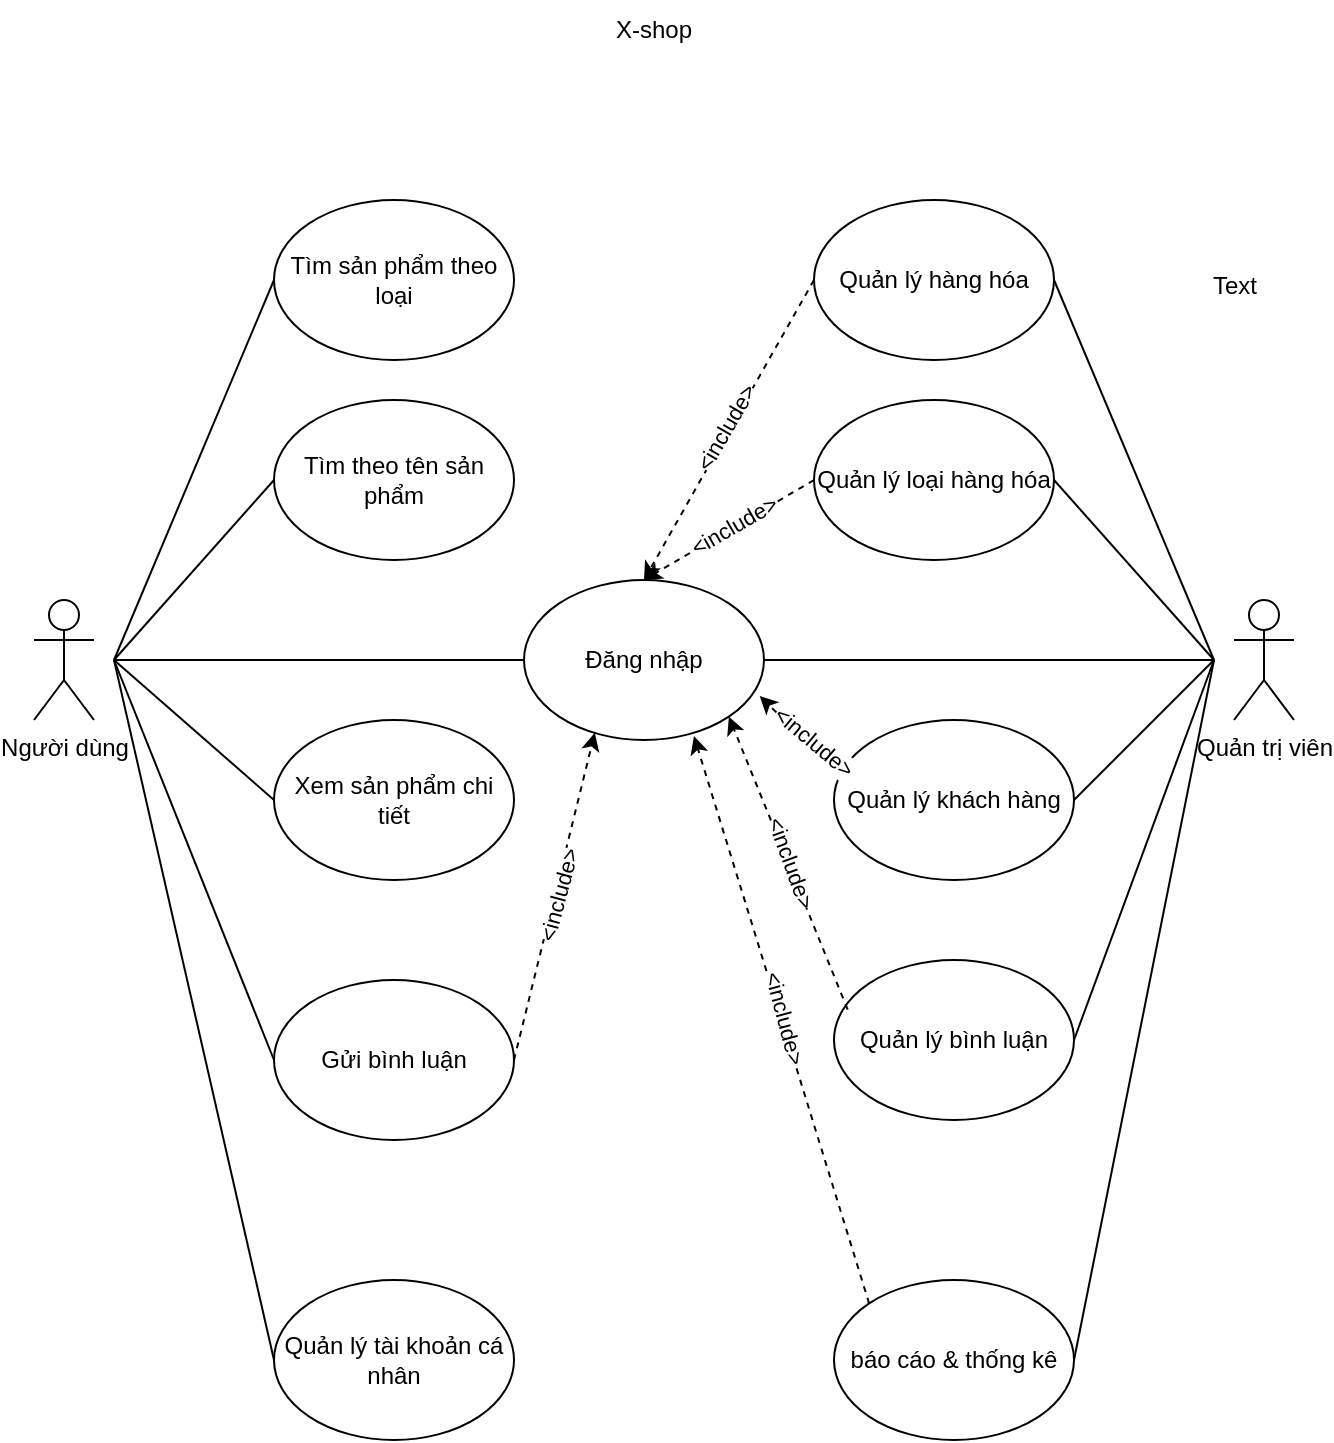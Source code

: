 <mxfile version="26.0.11">
  <diagram id="R2lEEEUBdFMjLlhIrx00" name="Page-1">
    <mxGraphModel grid="1" page="1" gridSize="10" guides="1" tooltips="1" connect="1" arrows="1" fold="1" pageScale="1" pageWidth="850" pageHeight="1100" math="0" shadow="0" extFonts="Permanent Marker^https://fonts.googleapis.com/css?family=Permanent+Marker">
      <root>
        <mxCell id="0" />
        <mxCell id="1" parent="0" />
        <mxCell id="zhuxX9mi0MUwkw6naFE8-4" value="Người dùng" style="shape=umlActor;verticalLabelPosition=bottom;verticalAlign=top;html=1;outlineConnect=0;" vertex="1" parent="1">
          <mxGeometry x="120" y="390" width="30" height="60" as="geometry" />
        </mxCell>
        <mxCell id="zhuxX9mi0MUwkw6naFE8-5" value="Quản trị viên" style="shape=umlActor;verticalLabelPosition=bottom;verticalAlign=top;html=1;outlineConnect=0;" vertex="1" parent="1">
          <mxGeometry x="720" y="390" width="30" height="60" as="geometry" />
        </mxCell>
        <mxCell id="zhuxX9mi0MUwkw6naFE8-6" value="Đăng nhập" style="ellipse;whiteSpace=wrap;html=1;" vertex="1" parent="1">
          <mxGeometry x="365" y="380" width="120" height="80" as="geometry" />
        </mxCell>
        <mxCell id="zhuxX9mi0MUwkw6naFE8-7" value="" style="endArrow=none;html=1;rounded=0;entryX=0;entryY=0.5;entryDx=0;entryDy=0;" edge="1" parent="1" target="zhuxX9mi0MUwkw6naFE8-6">
          <mxGeometry width="50" height="50" relative="1" as="geometry">
            <mxPoint x="160" y="420" as="sourcePoint" />
            <mxPoint x="430" y="400" as="targetPoint" />
          </mxGeometry>
        </mxCell>
        <mxCell id="zhuxX9mi0MUwkw6naFE8-8" value="" style="endArrow=none;html=1;rounded=0;entryX=1;entryY=0.5;entryDx=0;entryDy=0;" edge="1" parent="1" target="zhuxX9mi0MUwkw6naFE8-6">
          <mxGeometry width="50" height="50" relative="1" as="geometry">
            <mxPoint x="710" y="420" as="sourcePoint" />
            <mxPoint x="430" y="400" as="targetPoint" />
          </mxGeometry>
        </mxCell>
        <mxCell id="zhuxX9mi0MUwkw6naFE8-10" value="Tìm theo tên sản phẩm" style="ellipse;whiteSpace=wrap;html=1;" vertex="1" parent="1">
          <mxGeometry x="240" y="290" width="120" height="80" as="geometry" />
        </mxCell>
        <mxCell id="zhuxX9mi0MUwkw6naFE8-11" value="Tìm sản phẩm theo loại" style="ellipse;whiteSpace=wrap;html=1;" vertex="1" parent="1">
          <mxGeometry x="240" y="190" width="120" height="80" as="geometry" />
        </mxCell>
        <mxCell id="zhuxX9mi0MUwkw6naFE8-12" value="Quản lý tài khoản cá nhân" style="ellipse;whiteSpace=wrap;html=1;" vertex="1" parent="1">
          <mxGeometry x="240" y="730" width="120" height="80" as="geometry" />
        </mxCell>
        <mxCell id="zhuxX9mi0MUwkw6naFE8-13" value="Gửi bình luận" style="ellipse;whiteSpace=wrap;html=1;" vertex="1" parent="1">
          <mxGeometry x="240" y="580" width="120" height="80" as="geometry" />
        </mxCell>
        <mxCell id="zhuxX9mi0MUwkw6naFE8-14" value="Xem sản phẩm chi tiết" style="ellipse;whiteSpace=wrap;html=1;" vertex="1" parent="1">
          <mxGeometry x="240" y="450" width="120" height="80" as="geometry" />
        </mxCell>
        <mxCell id="zhuxX9mi0MUwkw6naFE8-15" value="Quản lý bình luận" style="ellipse;whiteSpace=wrap;html=1;" vertex="1" parent="1">
          <mxGeometry x="520" y="570" width="120" height="80" as="geometry" />
        </mxCell>
        <mxCell id="zhuxX9mi0MUwkw6naFE8-16" value="Quản lý khách hàng" style="ellipse;whiteSpace=wrap;html=1;" vertex="1" parent="1">
          <mxGeometry x="520" y="450" width="120" height="80" as="geometry" />
        </mxCell>
        <mxCell id="zhuxX9mi0MUwkw6naFE8-17" value="Quản lý loại hàng hóa" style="ellipse;whiteSpace=wrap;html=1;" vertex="1" parent="1">
          <mxGeometry x="510" y="290" width="120" height="80" as="geometry" />
        </mxCell>
        <mxCell id="zhuxX9mi0MUwkw6naFE8-18" value="Quản lý hàng hóa" style="ellipse;whiteSpace=wrap;html=1;" vertex="1" parent="1">
          <mxGeometry x="510" y="190" width="120" height="80" as="geometry" />
        </mxCell>
        <mxCell id="zhuxX9mi0MUwkw6naFE8-19" value="báo cáo &amp;amp; thống kê" style="ellipse;whiteSpace=wrap;html=1;" vertex="1" parent="1">
          <mxGeometry x="520" y="730" width="120" height="80" as="geometry" />
        </mxCell>
        <mxCell id="zhuxX9mi0MUwkw6naFE8-20" value="" style="endArrow=none;html=1;rounded=0;entryX=0;entryY=0.5;entryDx=0;entryDy=0;" edge="1" parent="1" target="zhuxX9mi0MUwkw6naFE8-14">
          <mxGeometry width="50" height="50" relative="1" as="geometry">
            <mxPoint x="160" y="420" as="sourcePoint" />
            <mxPoint x="430" y="500" as="targetPoint" />
          </mxGeometry>
        </mxCell>
        <mxCell id="zhuxX9mi0MUwkw6naFE8-21" value="" style="endArrow=none;html=1;rounded=0;entryX=0;entryY=0.5;entryDx=0;entryDy=0;" edge="1" parent="1" target="zhuxX9mi0MUwkw6naFE8-10">
          <mxGeometry width="50" height="50" relative="1" as="geometry">
            <mxPoint x="160" y="420" as="sourcePoint" />
            <mxPoint x="430" y="300" as="targetPoint" />
          </mxGeometry>
        </mxCell>
        <mxCell id="zhuxX9mi0MUwkw6naFE8-22" value="" style="endArrow=none;html=1;rounded=0;entryX=0;entryY=0.5;entryDx=0;entryDy=0;" edge="1" parent="1" target="zhuxX9mi0MUwkw6naFE8-11">
          <mxGeometry width="50" height="50" relative="1" as="geometry">
            <mxPoint x="160" y="420" as="sourcePoint" />
            <mxPoint x="430" y="300" as="targetPoint" />
          </mxGeometry>
        </mxCell>
        <mxCell id="zhuxX9mi0MUwkw6naFE8-23" value="" style="endArrow=none;html=1;rounded=0;exitX=1;exitY=0.5;exitDx=0;exitDy=0;" edge="1" parent="1" source="zhuxX9mi0MUwkw6naFE8-17">
          <mxGeometry width="50" height="50" relative="1" as="geometry">
            <mxPoint x="380" y="350" as="sourcePoint" />
            <mxPoint x="710" y="420" as="targetPoint" />
          </mxGeometry>
        </mxCell>
        <mxCell id="zhuxX9mi0MUwkw6naFE8-24" value="" style="endArrow=none;html=1;rounded=0;exitX=1;exitY=0.5;exitDx=0;exitDy=0;" edge="1" parent="1" source="zhuxX9mi0MUwkw6naFE8-18">
          <mxGeometry width="50" height="50" relative="1" as="geometry">
            <mxPoint x="380" y="350" as="sourcePoint" />
            <mxPoint x="710" y="420" as="targetPoint" />
          </mxGeometry>
        </mxCell>
        <mxCell id="zhuxX9mi0MUwkw6naFE8-25" value="" style="endArrow=none;html=1;rounded=0;exitX=0;exitY=0.5;exitDx=0;exitDy=0;" edge="1" parent="1" source="zhuxX9mi0MUwkw6naFE8-13">
          <mxGeometry width="50" height="50" relative="1" as="geometry">
            <mxPoint x="380" y="550" as="sourcePoint" />
            <mxPoint x="160" y="420" as="targetPoint" />
          </mxGeometry>
        </mxCell>
        <mxCell id="zhuxX9mi0MUwkw6naFE8-26" value="" style="endArrow=none;html=1;rounded=0;exitX=1;exitY=0.5;exitDx=0;exitDy=0;" edge="1" parent="1" source="zhuxX9mi0MUwkw6naFE8-16">
          <mxGeometry width="50" height="50" relative="1" as="geometry">
            <mxPoint x="380" y="550" as="sourcePoint" />
            <mxPoint x="710" y="420" as="targetPoint" />
          </mxGeometry>
        </mxCell>
        <mxCell id="zhuxX9mi0MUwkw6naFE8-27" value="" style="endArrow=none;html=1;rounded=0;exitX=0;exitY=0.5;exitDx=0;exitDy=0;" edge="1" parent="1" source="zhuxX9mi0MUwkw6naFE8-12">
          <mxGeometry width="50" height="50" relative="1" as="geometry">
            <mxPoint x="380" y="550" as="sourcePoint" />
            <mxPoint x="160" y="420" as="targetPoint" />
          </mxGeometry>
        </mxCell>
        <mxCell id="zhuxX9mi0MUwkw6naFE8-28" value="" style="endArrow=none;html=1;rounded=0;exitX=1;exitY=0.5;exitDx=0;exitDy=0;" edge="1" parent="1" source="zhuxX9mi0MUwkw6naFE8-19">
          <mxGeometry width="50" height="50" relative="1" as="geometry">
            <mxPoint x="380" y="550" as="sourcePoint" />
            <mxPoint x="710" y="420" as="targetPoint" />
          </mxGeometry>
        </mxCell>
        <mxCell id="zhuxX9mi0MUwkw6naFE8-29" value="" style="endArrow=none;html=1;rounded=0;exitX=1;exitY=0.5;exitDx=0;exitDy=0;" edge="1" parent="1" source="zhuxX9mi0MUwkw6naFE8-15">
          <mxGeometry width="50" height="50" relative="1" as="geometry">
            <mxPoint x="380" y="550" as="sourcePoint" />
            <mxPoint x="710" y="420" as="targetPoint" />
          </mxGeometry>
        </mxCell>
        <mxCell id="zhuxX9mi0MUwkw6naFE8-38" value="" style="endArrow=classic;html=1;rounded=0;exitX=0;exitY=0.5;exitDx=0;exitDy=0;entryX=0.5;entryY=0;entryDx=0;entryDy=0;jumpStyle=none;curved=0;dashed=1;" edge="1" parent="1" source="zhuxX9mi0MUwkw6naFE8-18" target="zhuxX9mi0MUwkw6naFE8-6">
          <mxGeometry relative="1" as="geometry">
            <mxPoint x="360" y="420" as="sourcePoint" />
            <mxPoint x="460" y="420" as="targetPoint" />
          </mxGeometry>
        </mxCell>
        <mxCell id="zhuxX9mi0MUwkw6naFE8-42" value="&amp;lt;include&amp;gt;" style="edgeLabel;html=1;align=center;verticalAlign=middle;resizable=0;points=[];rotation=-60;" connectable="0" vertex="1" parent="zhuxX9mi0MUwkw6naFE8-38">
          <mxGeometry x="0.003" y="-2" relative="1" as="geometry">
            <mxPoint as="offset" />
          </mxGeometry>
        </mxCell>
        <mxCell id="zhuxX9mi0MUwkw6naFE8-44" value="" style="endArrow=classic;html=1;rounded=0;exitX=0;exitY=0.5;exitDx=0;exitDy=0;entryX=0.5;entryY=0;entryDx=0;entryDy=0;jumpStyle=none;curved=0;dashed=1;" edge="1" parent="1" source="zhuxX9mi0MUwkw6naFE8-17" target="zhuxX9mi0MUwkw6naFE8-6">
          <mxGeometry relative="1" as="geometry">
            <mxPoint x="520" y="240" as="sourcePoint" />
            <mxPoint x="435" y="390" as="targetPoint" />
          </mxGeometry>
        </mxCell>
        <mxCell id="zhuxX9mi0MUwkw6naFE8-45" value="&amp;lt;include&amp;gt;" style="edgeLabel;html=1;align=center;verticalAlign=middle;resizable=0;points=[];rotation=-30;" connectable="0" vertex="1" parent="zhuxX9mi0MUwkw6naFE8-44">
          <mxGeometry x="0.003" y="-2" relative="1" as="geometry">
            <mxPoint x="3" as="offset" />
          </mxGeometry>
        </mxCell>
        <mxCell id="zhuxX9mi0MUwkw6naFE8-48" value="" style="endArrow=classic;html=1;rounded=0;exitX=1;exitY=0.5;exitDx=0;exitDy=0;entryX=0.295;entryY=0.955;entryDx=0;entryDy=0;jumpStyle=none;curved=0;dashed=1;entryPerimeter=0;" edge="1" parent="1" source="zhuxX9mi0MUwkw6naFE8-13" target="zhuxX9mi0MUwkw6naFE8-6">
          <mxGeometry relative="1" as="geometry">
            <mxPoint x="520" y="240" as="sourcePoint" />
            <mxPoint x="435" y="390" as="targetPoint" />
          </mxGeometry>
        </mxCell>
        <mxCell id="zhuxX9mi0MUwkw6naFE8-49" value="&amp;lt;include&amp;gt;" style="edgeLabel;html=1;align=center;verticalAlign=middle;resizable=0;points=[];rotation=-75;" connectable="0" vertex="1" parent="zhuxX9mi0MUwkw6naFE8-48">
          <mxGeometry x="0.003" y="-2" relative="1" as="geometry">
            <mxPoint as="offset" />
          </mxGeometry>
        </mxCell>
        <mxCell id="zhuxX9mi0MUwkw6naFE8-50" value="" style="endArrow=classic;html=1;rounded=0;exitX=0.01;exitY=0.32;exitDx=0;exitDy=0;entryX=0.982;entryY=0.725;entryDx=0;entryDy=0;jumpStyle=none;curved=0;dashed=1;entryPerimeter=0;exitPerimeter=0;" edge="1" parent="1" source="zhuxX9mi0MUwkw6naFE8-16" target="zhuxX9mi0MUwkw6naFE8-6">
          <mxGeometry relative="1" as="geometry">
            <mxPoint x="530" y="250" as="sourcePoint" />
            <mxPoint x="445" y="400" as="targetPoint" />
          </mxGeometry>
        </mxCell>
        <mxCell id="zhuxX9mi0MUwkw6naFE8-51" value="&amp;lt;include&amp;gt;" style="edgeLabel;html=1;align=center;verticalAlign=middle;resizable=0;points=[];rotation=40;" connectable="0" vertex="1" parent="zhuxX9mi0MUwkw6naFE8-50">
          <mxGeometry x="0.003" y="-2" relative="1" as="geometry">
            <mxPoint x="7" y="5" as="offset" />
          </mxGeometry>
        </mxCell>
        <mxCell id="zhuxX9mi0MUwkw6naFE8-53" value="" style="endArrow=classic;html=1;rounded=0;exitX=0.057;exitY=0.31;exitDx=0;exitDy=0;entryX=1;entryY=1;entryDx=0;entryDy=0;jumpStyle=none;curved=0;dashed=1;exitPerimeter=0;" edge="1" parent="1" source="zhuxX9mi0MUwkw6naFE8-15" target="zhuxX9mi0MUwkw6naFE8-6">
          <mxGeometry relative="1" as="geometry">
            <mxPoint x="540" y="260" as="sourcePoint" />
            <mxPoint x="455" y="410" as="targetPoint" />
          </mxGeometry>
        </mxCell>
        <mxCell id="zhuxX9mi0MUwkw6naFE8-54" value="&amp;lt;include&amp;gt;" style="edgeLabel;html=1;align=center;verticalAlign=middle;resizable=0;points=[];rotation=70;" connectable="0" vertex="1" parent="zhuxX9mi0MUwkw6naFE8-53">
          <mxGeometry x="0.003" y="-2" relative="1" as="geometry">
            <mxPoint as="offset" />
          </mxGeometry>
        </mxCell>
        <mxCell id="zhuxX9mi0MUwkw6naFE8-55" value="" style="endArrow=classic;html=1;rounded=0;exitX=0;exitY=0;exitDx=0;exitDy=0;entryX=0.708;entryY=0.975;entryDx=0;entryDy=0;jumpStyle=none;curved=0;dashed=1;entryPerimeter=0;" edge="1" parent="1" source="zhuxX9mi0MUwkw6naFE8-19" target="zhuxX9mi0MUwkw6naFE8-6">
          <mxGeometry relative="1" as="geometry">
            <mxPoint x="550" y="270" as="sourcePoint" />
            <mxPoint x="465" y="420" as="targetPoint" />
          </mxGeometry>
        </mxCell>
        <mxCell id="zhuxX9mi0MUwkw6naFE8-56" value="&amp;lt;include&amp;gt;" style="edgeLabel;html=1;align=center;verticalAlign=middle;resizable=0;points=[];rotation=75;" connectable="0" vertex="1" parent="zhuxX9mi0MUwkw6naFE8-55">
          <mxGeometry x="0.003" y="-2" relative="1" as="geometry">
            <mxPoint as="offset" />
          </mxGeometry>
        </mxCell>
        <mxCell id="zhuxX9mi0MUwkw6naFE8-58" value="X-shop" style="text;html=1;align=center;verticalAlign=middle;whiteSpace=wrap;rounded=0;" vertex="1" parent="1">
          <mxGeometry x="400" y="90" width="60" height="30" as="geometry" />
        </mxCell>
        <mxCell id="zhuxX9mi0MUwkw6naFE8-61" value="Text" style="text;html=1;align=center;verticalAlign=middle;resizable=0;points=[];autosize=1;strokeColor=none;fillColor=none;" vertex="1" parent="1">
          <mxGeometry x="695" y="218" width="50" height="30" as="geometry" />
        </mxCell>
      </root>
    </mxGraphModel>
  </diagram>
</mxfile>
